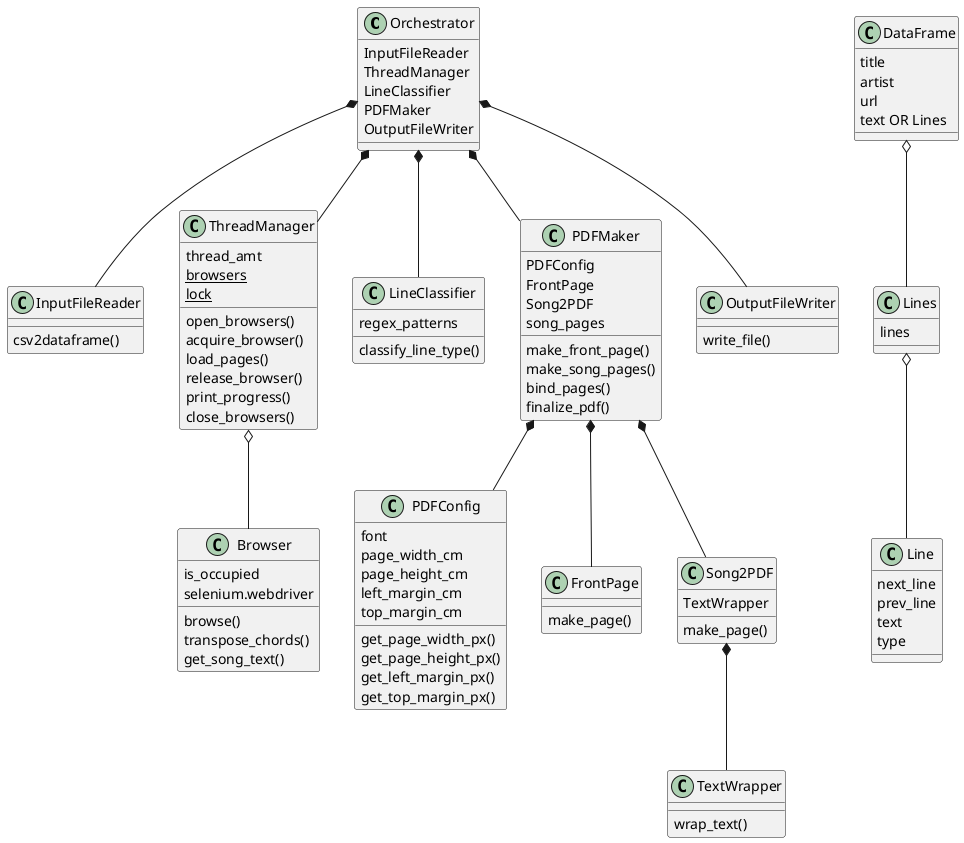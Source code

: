 @startuml

class Orchestrator {
    InputFileReader
    ThreadManager
    LineClassifier
    PDFMaker
    OutputFileWriter
}

Orchestrator *-- InputFileReader
Orchestrator *-- ThreadManager
Orchestrator *-- LineClassifier
Orchestrator *-- PDFMaker
Orchestrator *-- OutputFileWriter

class InputFileReader {
    csv2dataframe()
}

class DataFrame {
    title
    artist
    url
    text OR Lines
}

class Lines {
    lines
}

class Line {
    next_line
    prev_line
    text
    type
}

DataFrame o-- Lines
Lines o-- Line

class ThreadManager {
    thread_amt
    {static} browsers
    {static} lock
    open_browsers()
    acquire_browser()
    load_pages()
    release_browser()
    print_progress()
    close_browsers()
}

class Browser {
    is_occupied
    selenium.webdriver
    browse()
    transpose_chords()
    get_song_text()
}

ThreadManager o-- Browser

class LineClassifier {
    regex_patterns
    classify_line_type()
}

class PDFMaker {
    PDFConfig
    FrontPage
    Song2PDF
    song_pages
    make_front_page()
    make_song_pages()
    bind_pages()
    finalize_pdf()
}

class PDFConfig {
    font
    page_width_cm
    page_height_cm
    left_margin_cm
    top_margin_cm
    get_page_width_px()
    get_page_height_px()
    get_left_margin_px()
    get_top_margin_px()
}

class FrontPage {
    make_page()
}

class TextWrapper {
    wrap_text()
}

class Song2PDF {
    TextWrapper
    make_page()
}

class OutputFileWriter {
    write_file()
}

PDFMaker *-- PDFConfig
PDFMaker *-- FrontPage
PDFMaker *-- Song2PDF
Song2PDF *-- TextWrapper

@enduml